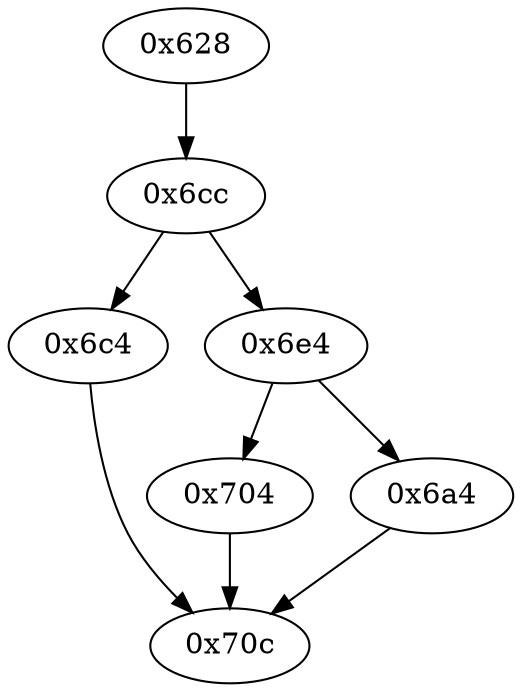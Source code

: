 strict digraph "" {
	"0x704"	 [opcode="[u'mov', u'b']"];
	"0x70c"	 [opcode="[u'ldr', u'cmp', u'mov', u'sub', u'pop']"];
	"0x704" -> "0x70c";
	"0x6c4"	 [opcode="[u'mov', u'b']"];
	"0x6c4" -> "0x70c";
	"0x6a4"	 [opcode="[u'mov', u'b']"];
	"0x6a4" -> "0x70c";
	"0x628"	 [opcode="[u'push', u'add', u'sub', u'ldr', u'ldr', u'add', u'ldr', u'ldrb', u'add', u'ldr', u'str', u'ldr', u'ldr', u'add', u'ldr', u'add', \
u'b']"];
	"0x6cc"	 [opcode="[u'ldr', u'ldr', u'ldr', u'cmp', u'mov', u'b']"];
	"0x628" -> "0x6cc";
	"0x6e4"	 [opcode="[u'mov', u'bl', u'ldr', u'ldr', u'ldr', u'cmp', u'mov', u'b']"];
	"0x6e4" -> "0x704";
	"0x6e4" -> "0x6a4";
	"0x6cc" -> "0x6c4";
	"0x6cc" -> "0x6e4";
}

